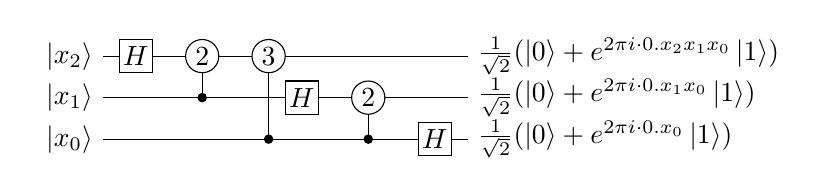 \providecommand{\ket}[1]{\left|#1\right\rangle}
\begin{tikzpicture}[scale=1.0,x=1pt,y=1pt]
\filldraw[color=white] (0.0, -7.5) rectangle (132.0, 37.5);
% Drawing wires
% Line 3: a1 W \ket{x_1} \frac{1}{\sqrt{2}}(\ket{0}+e^{2{\pi}i{\cdot0}.x_1x_0}\ket{1})
\draw[color=black] (0.0,15.0) -- (132.0,15.0);
\draw[color=black] (0.0,15.0) node[left] {$\ket{x_1}$};
% Line 4: a0 W \ket{x_0} \frac{1}{\sqrt{2}}(\ket{0}+e^{2{\pi}i{\cdot0}.x_0}\ket{1})
\draw[color=black] (0.0,0.0) -- (132.0,0.0);
\draw[color=black] (0.0,0.0) node[left] {$\ket{x_0}$};
% Line 2: a2 W \ket{x_2} \frac{1}{\sqrt{2}}(\ket{0}+e^{2{\pi}i{\cdot0}.x_2x_1x_0}\ket{1})
\draw[color=black] (0.0,30.0) -- (132.0,30.0);
\draw[color=black] (0.0,30.0) node[left] {$\ket{x_2}$};
% Done with wires; drawing gates
% Line 5: a2 H
\begin{scope}
\draw[fill=white] (12.0, 30.0) +(-45.0:8.485pt and 8.485pt) -- +(45.0:8.485pt and 8.485pt) -- +(135.0:8.485pt and 8.485pt) -- +(225.0:8.485pt and 8.485pt) -- cycle;
\clip (12.0, 30.0) +(-45.0:8.485pt and 8.485pt) -- +(45.0:8.485pt and 8.485pt) -- +(135.0:8.485pt and 8.485pt) -- +(225.0:8.485pt and 8.485pt) -- cycle;
\draw (12.0, 30.0) node {$H$};
\end{scope}
% Line 7: a2 P $2$ a1
\draw (36.0,30.0) -- (36.0,15.0);
\begin{scope}
\draw[fill=white] (36.0, 30.0) circle(6.0pt);
\clip (36.0, 30.0) circle(6.0pt);
\draw (36.0, 30.0) node {$2$};
\end{scope}
\filldraw (36.0, 15.0) circle(1.5pt);
% Line 8: a2 P $3$ a0
\draw (60.0,30.0) -- (60.0,0.0);
\begin{scope}
\draw[fill=white] (60.0, 30.0) circle(6.0pt);
\clip (60.0, 30.0) circle(6.0pt);
\draw (60.0, 30.0) node {$3$};
\end{scope}
\filldraw (60.0, 0.0) circle(1.5pt);
% Line 9: a1 H
\begin{scope}
\draw[fill=white] (72.0, 15.0) +(-45.0:8.485pt and 8.485pt) -- +(45.0:8.485pt and 8.485pt) -- +(135.0:8.485pt and 8.485pt) -- +(225.0:8.485pt and 8.485pt) -- cycle;
\clip (72.0, 15.0) +(-45.0:8.485pt and 8.485pt) -- +(45.0:8.485pt and 8.485pt) -- +(135.0:8.485pt and 8.485pt) -- +(225.0:8.485pt and 8.485pt) -- cycle;
\draw (72.0, 15.0) node {$H$};
\end{scope}
% Line 10: a1 P $2$ a0
\draw (96.0,15.0) -- (96.0,0.0);
\begin{scope}
\draw[fill=white] (96.0, 15.0) circle(6.0pt);
\clip (96.0, 15.0) circle(6.0pt);
\draw (96.0, 15.0) node {$2$};
\end{scope}
\filldraw (96.0, 0.0) circle(1.5pt);
% Line 11: a0 H
\begin{scope}
\draw[fill=white] (120.0, -0.0) +(-45.0:8.485pt and 8.485pt) -- +(45.0:8.485pt and 8.485pt) -- +(135.0:8.485pt and 8.485pt) -- +(225.0:8.485pt and 8.485pt) -- cycle;
\clip (120.0, -0.0) +(-45.0:8.485pt and 8.485pt) -- +(45.0:8.485pt and 8.485pt) -- +(135.0:8.485pt and 8.485pt) -- +(225.0:8.485pt and 8.485pt) -- cycle;
\draw (120.0, -0.0) node {$H$};
\end{scope}
% Done with gates; drawing ending labels
\draw[color=black] (132.0,15.0) node[right] {$\frac{1}{\sqrt{2}}(\ket{0}+e^{2{\pi}i{\cdot0}.x_1x_0}\ket{1})$};
\draw[color=black] (132.0,0.0) node[right] {$\frac{1}{\sqrt{2}}(\ket{0}+e^{2{\pi}i{\cdot0}.x_0}\ket{1})$};
\draw[color=black] (132.0,30.0) node[right] {$\frac{1}{\sqrt{2}}(\ket{0}+e^{2{\pi}i{\cdot0}.x_2x_1x_0}\ket{1})$};
% Done with ending labels; drawing cut lines and comments
% Done with comments
\end{tikzpicture}

